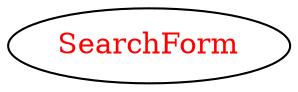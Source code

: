 digraph dependencyGraph {
 concentrate=true;
 ranksep="2.0";
 rankdir="LR"; 
 splines="ortho";
"SearchForm" [fontcolor="red"];
}